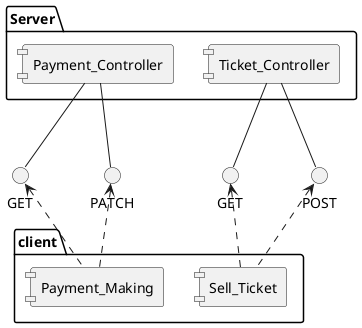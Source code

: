 @startuml

skinparam componentStyle uml1

interface PATCH as P1
interface GET as G1
interface GET as G2
interface POST as P2

package Server {
    [Payment_Controller]
    [Ticket_Controller]
}

package client {
    [Payment_Making] 
    [Sell_Ticket]
}

[Payment_Controller] -- P1
[Payment_Controller] -- G1

[Ticket_Controller] -- P2
[Ticket_Controller] -- G2

[Payment_Making]  .up.> P1
[Payment_Making]  .up.> G1
[Sell_Ticket] .up.> P2
[Sell_Ticket] .up.> G2

@enduml
